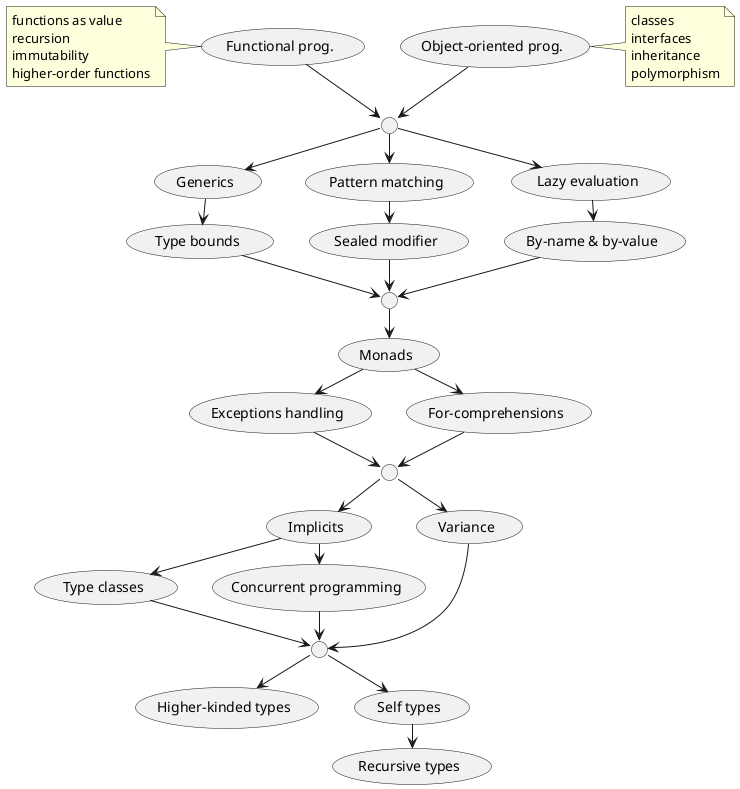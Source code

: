 @startuml learning-path

' left to right direction
skinparam ranksep 20

(Object-oriented prog.) as OOP
(Functional prog.) as FP
circle " " as L1
note left of FP
  functions as value
  recursion
  immutability
  higher-order functions
end note
note right of OOP
  classes
  interfaces
  inheritance
  polymorphism
end note

OOP   --> L1
FP    --> L1

(Generics) as Gen
(Pattern matching) as Pattern
(By-name & by-value) as NameVsValue
(Sealed modifier) as Sealed
(Type bounds) as Bounds
(Lazy evaluation) as Lazy

L1      --> Gen
L1      --> Pattern
L1      --> Lazy
Gen     --> Bounds
Lazy    --> NameVsValue
Pattern --> Sealed

(Monads) as Monads
(Exceptions handling) as Exc
(For-comprehensions) as ForComp
circle " " as L2

Bounds      --> L2
Sealed      --> L2
NameVsValue --> L2
L2          --> Monads
Monads      --> ForComp
Monads      --> Exc

(Implicits)
(Type classes) as TP
(Variance) as Var
(Concurrent programming) as Conc
circle " " as L3

ForComp   --> L3
Exc       --> L3
L3        --> Implicits
L3        --> Var
Implicits --> Conc
Implicits --> TP

(Higher-kinded types) as HKT
(Self types) as Self
(Recursive types) as RecTpe
circle " " as L4

Conc    --> L4
TP      --> L4
Var     --> L4
L4      --> HKT
L4      --> Self
Self    --> RecTpe
@enduml